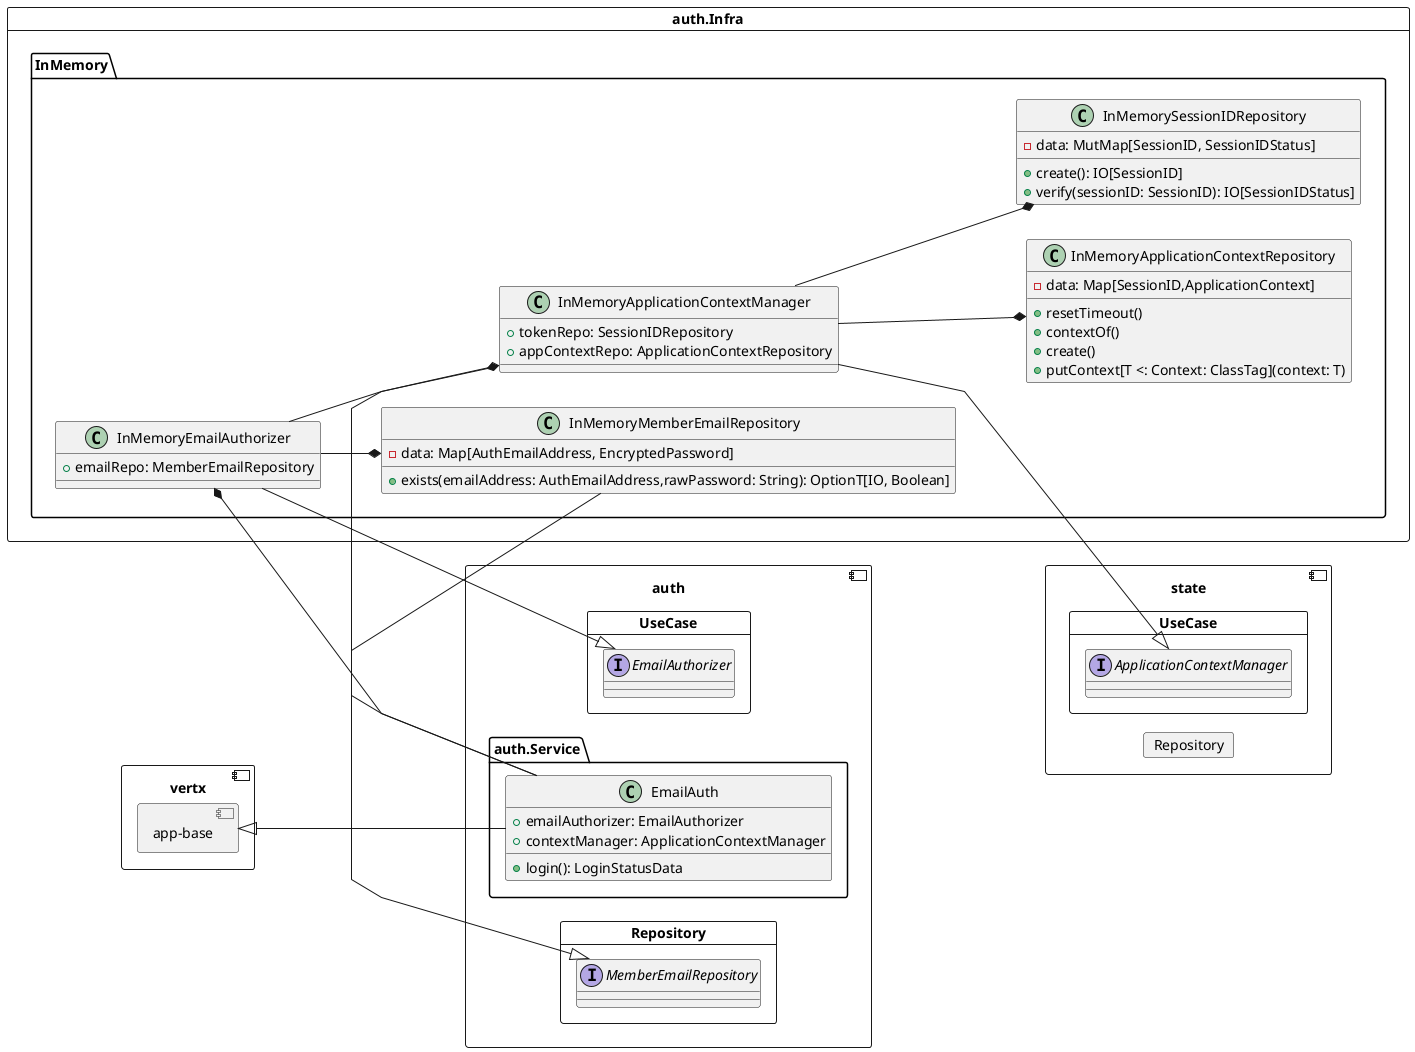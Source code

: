@startuml
skinparam linetype polyline
left to right direction

card "auth.Infra" as Infra {
  package "InMemory" as Infra.memory {
    together {
      class "InMemoryApplicationContextManager" as Infra.memory.InMemoryApplicationContextManager {
        +tokenRepo: SessionIDRepository
        +appContextRepo: ApplicationContextRepository
      }
      class "InMemoryApplicationContextRepository" as Infra.memory.InMemoryApplicationContextRepository {
        -data: Map[SessionID,ApplicationContext]
        +resetTimeout()
        +contextOf()
        +create()
        +putContext[T <: Context: ClassTag](context: T)
      }
      class "InMemorySessionIDRepository" as Infra.memory.InMemorySessionIDRepository {
        -data: MutMap[SessionID, SessionIDStatus]
        +create(): IO[SessionID]
        +verify(sessionID: SessionID): IO[SessionIDStatus]
      }
    }
    together {
      class "InMemoryEmailAuthorizer" as Infra.memory.InMemoryEmailAuthorizer {
        +emailRepo: MemberEmailRepository
      }

      class "InMemoryMemberEmailRepository" as Infra.memory.InMemoryMemberEmailRepository {
        -data: Map[AuthEmailAddress, EncryptedPassword]
        +exists(emailAddress: AuthEmailAddress,rawPassword: String): OptionT[IO, Boolean]
      }
    }
  }
}

package "auth.Service" as auth.Service {
  class "EmailAuth" as auth.Service.EmailAuth {
    +emailAuthorizer: EmailAuthorizer
    +contextManager: ApplicationContextManager
    +login(): LoginStatusData
  }
}

component "auth" as auth {

  card "UseCase" as auth.UseCase {
    interface "EmailAuthorizer" as auth.UseCase.EmailAuthorizer {
    }
  }

  card "Repository" as auth.Repository {
    interface "MemberEmailRepository" as auth.Repository.MemberEmailRepository {
    }
  }
}


component "state" as state {
  card "UseCase" as state.UseCase {
    interface "ApplicationContextManager" as state.UseCase.ApplicationContextManager
  }

  card "Repository" as state.Repository {
  }
}

component "vertx" {
  component "app-base"{
  }
}


"app-base" <|-- auth.Service.EmailAuth
auth.Service.EmailAuth --* Infra.memory.InMemoryEmailAuthorizer
auth.Service.EmailAuth --* Infra.memory.InMemoryApplicationContextManager

Infra.memory.InMemoryEmailAuthorizer --|> auth.UseCase.EmailAuthorizer
Infra.memory.InMemoryEmailAuthorizer --* Infra.memory.InMemoryMemberEmailRepository
Infra.memory.InMemoryMemberEmailRepository --|> auth.Repository.MemberEmailRepository

Infra.memory.InMemoryApplicationContextManager --* Infra.memory.InMemorySessionIDRepository
Infra.memory.InMemoryApplicationContextManager --* Infra.memory.InMemoryApplicationContextRepository

Infra.memory.InMemoryApplicationContextManager --|> state.UseCase.ApplicationContextManager

Infra.memory.InMemoryEmailAuthorizer -- Infra.memory.InMemoryApplicationContextManager
@endtuml